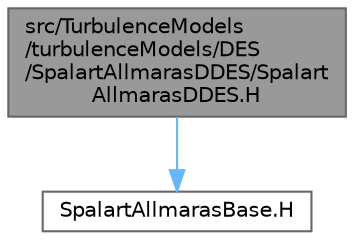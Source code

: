 digraph "src/TurbulenceModels/turbulenceModels/DES/SpalartAllmarasDDES/SpalartAllmarasDDES.H"
{
 // LATEX_PDF_SIZE
  bgcolor="transparent";
  edge [fontname=Helvetica,fontsize=10,labelfontname=Helvetica,labelfontsize=10];
  node [fontname=Helvetica,fontsize=10,shape=box,height=0.2,width=0.4];
  Node1 [id="Node000001",label="src/TurbulenceModels\l/turbulenceModels/DES\l/SpalartAllmarasDDES/Spalart\lAllmarasDDES.H",height=0.2,width=0.4,color="gray40", fillcolor="grey60", style="filled", fontcolor="black",tooltip=" "];
  Node1 -> Node2 [id="edge1_Node000001_Node000002",color="steelblue1",style="solid",tooltip=" "];
  Node2 [id="Node000002",label="SpalartAllmarasBase.H",height=0.2,width=0.4,color="grey40", fillcolor="white", style="filled",URL="$SpalartAllmarasBase_8H.html",tooltip=" "];
}
